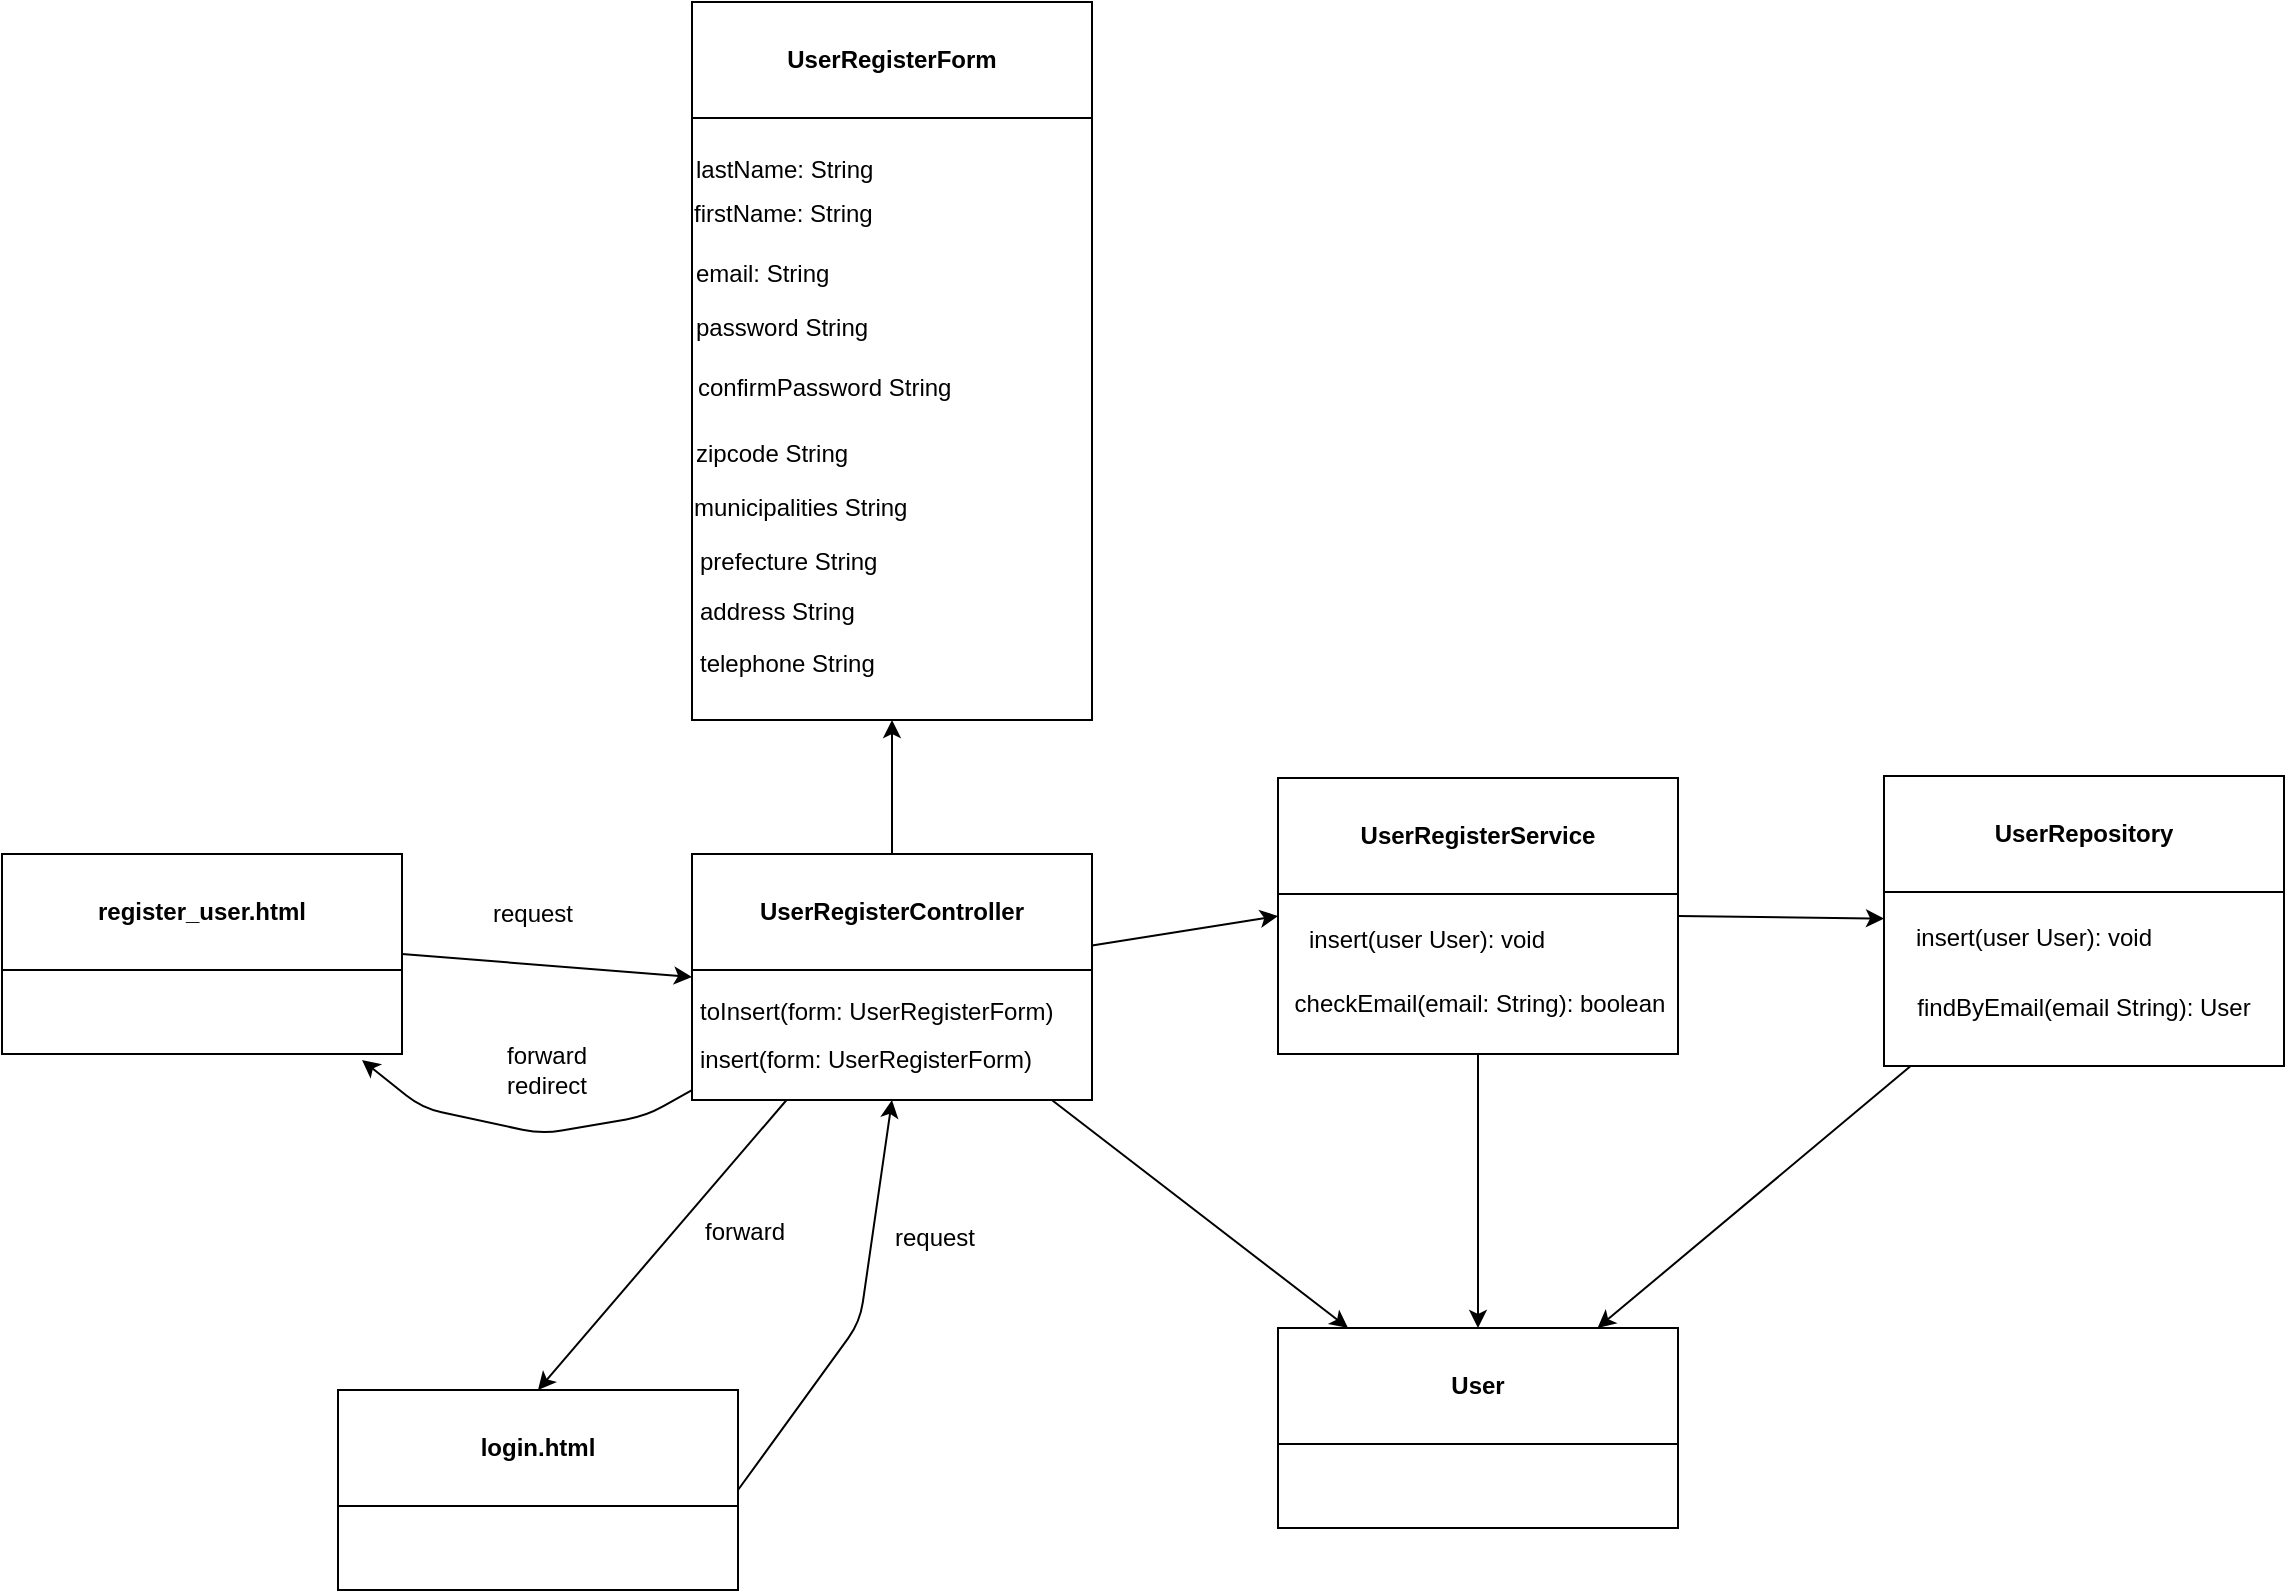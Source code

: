 <mxfile>
    <diagram id="C5RBs43oDa-KdzZeNtuy" name="1-1ユーザ登録">
        <mxGraphModel dx="1813" dy="1706" grid="0" gridSize="10" guides="1" tooltips="1" connect="1" arrows="1" fold="1" page="1" pageScale="1" pageWidth="827" pageHeight="1169" math="0" shadow="0">
            <root>
                <mxCell id="WIyWlLk6GJQsqaUBKTNV-0"/>
                <mxCell id="WIyWlLk6GJQsqaUBKTNV-1" parent="WIyWlLk6GJQsqaUBKTNV-0"/>
                <mxCell id="Ysn_fYueUFjaJA8qD3fm-2" style="edgeStyle=none;html=1;entryX=0;entryY=0.5;entryDx=0;entryDy=0;" parent="WIyWlLk6GJQsqaUBKTNV-1" source="fxRwKkbHuMDtNF4K21Cm-1" target="Ysn_fYueUFjaJA8qD3fm-0" edge="1">
                    <mxGeometry relative="1" as="geometry"/>
                </mxCell>
                <mxCell id="KKop8eCEL47JWWGgOwEo-4" style="edgeStyle=none;html=1;" parent="WIyWlLk6GJQsqaUBKTNV-1" source="fxRwKkbHuMDtNF4K21Cm-1" target="KKop8eCEL47JWWGgOwEo-1" edge="1">
                    <mxGeometry relative="1" as="geometry"/>
                </mxCell>
                <mxCell id="KKop8eCEL47JWWGgOwEo-25" style="edgeStyle=none;html=1;entryX=0.5;entryY=1;entryDx=0;entryDy=0;" parent="WIyWlLk6GJQsqaUBKTNV-1" source="fxRwKkbHuMDtNF4K21Cm-1" target="KKop8eCEL47JWWGgOwEo-6" edge="1">
                    <mxGeometry relative="1" as="geometry"/>
                </mxCell>
                <mxCell id="KKop8eCEL47JWWGgOwEo-32" style="edgeStyle=none;html=1;" parent="WIyWlLk6GJQsqaUBKTNV-1" source="fxRwKkbHuMDtNF4K21Cm-1" edge="1">
                    <mxGeometry relative="1" as="geometry">
                        <mxPoint x="-45.0" y="447.0" as="targetPoint"/>
                        <Array as="points">
                            <mxPoint x="97" y="475"/>
                            <mxPoint x="45" y="484"/>
                            <mxPoint x="-15" y="471"/>
                        </Array>
                    </mxGeometry>
                </mxCell>
                <mxCell id="KKop8eCEL47JWWGgOwEo-35" style="edgeStyle=none;html=1;entryX=0.5;entryY=0;entryDx=0;entryDy=0;" parent="WIyWlLk6GJQsqaUBKTNV-1" source="fxRwKkbHuMDtNF4K21Cm-1" target="KKop8eCEL47JWWGgOwEo-34" edge="1">
                    <mxGeometry relative="1" as="geometry"/>
                </mxCell>
                <mxCell id="fxRwKkbHuMDtNF4K21Cm-1" value="UserRegisterController" style="swimlane;whiteSpace=wrap;html=1;startSize=58;" parent="WIyWlLk6GJQsqaUBKTNV-1" vertex="1">
                    <mxGeometry x="120" y="344" width="200" height="123" as="geometry"/>
                </mxCell>
                <mxCell id="KKop8eCEL47JWWGgOwEo-26" value="toInsert(form: UserRegisterForm)" style="text;html=1;align=left;verticalAlign=middle;resizable=0;points=[];autosize=1;strokeColor=none;fillColor=none;" parent="fxRwKkbHuMDtNF4K21Cm-1" vertex="1">
                    <mxGeometry x="2" y="66" width="195" height="26" as="geometry"/>
                </mxCell>
                <mxCell id="KKop8eCEL47JWWGgOwEo-3" style="edgeStyle=none;html=1;entryX=0.5;entryY=0;entryDx=0;entryDy=0;" parent="WIyWlLk6GJQsqaUBKTNV-1" source="Ysn_fYueUFjaJA8qD3fm-0" target="KKop8eCEL47JWWGgOwEo-1" edge="1">
                    <mxGeometry relative="1" as="geometry"/>
                </mxCell>
                <mxCell id="KKop8eCEL47JWWGgOwEo-5" style="edgeStyle=none;html=1;exitX=1;exitY=0.5;exitDx=0;exitDy=0;" parent="WIyWlLk6GJQsqaUBKTNV-1" source="Ysn_fYueUFjaJA8qD3fm-0" target="Ysn_fYueUFjaJA8qD3fm-3" edge="1">
                    <mxGeometry relative="1" as="geometry"/>
                </mxCell>
                <mxCell id="Ysn_fYueUFjaJA8qD3fm-0" value="UserRegisterService" style="swimlane;whiteSpace=wrap;html=1;startSize=58;" parent="WIyWlLk6GJQsqaUBKTNV-1" vertex="1">
                    <mxGeometry x="413" y="306" width="200" height="138" as="geometry"/>
                </mxCell>
                <mxCell id="KKop8eCEL47JWWGgOwEo-10" value="insert(user User): void" style="text;html=1;strokeColor=none;fillColor=none;align=center;verticalAlign=middle;whiteSpace=wrap;rounded=0;" parent="Ysn_fYueUFjaJA8qD3fm-0" vertex="1">
                    <mxGeometry x="4" y="66" width="141" height="30" as="geometry"/>
                </mxCell>
                <mxCell id="K1Z6L5SYY3hBiR8gxcOm-2" value="checkEmail(email: String): boolean" style="text;html=1;strokeColor=none;fillColor=none;align=center;verticalAlign=middle;whiteSpace=wrap;rounded=0;" parent="Ysn_fYueUFjaJA8qD3fm-0" vertex="1">
                    <mxGeometry x="4" y="98" width="194" height="30" as="geometry"/>
                </mxCell>
                <mxCell id="KKop8eCEL47JWWGgOwEo-2" style="edgeStyle=none;html=1;" parent="WIyWlLk6GJQsqaUBKTNV-1" source="Ysn_fYueUFjaJA8qD3fm-3" target="KKop8eCEL47JWWGgOwEo-1" edge="1">
                    <mxGeometry relative="1" as="geometry"/>
                </mxCell>
                <mxCell id="Ysn_fYueUFjaJA8qD3fm-3" value="UserRepository" style="swimlane;whiteSpace=wrap;html=1;startSize=58;" parent="WIyWlLk6GJQsqaUBKTNV-1" vertex="1">
                    <mxGeometry x="716" y="305" width="200" height="145" as="geometry"/>
                </mxCell>
                <mxCell id="KKop8eCEL47JWWGgOwEo-0" value="insert(user User): void" style="text;html=1;strokeColor=none;fillColor=none;align=center;verticalAlign=middle;whiteSpace=wrap;rounded=0;" parent="Ysn_fYueUFjaJA8qD3fm-3" vertex="1">
                    <mxGeometry x="6" y="66" width="138" height="30" as="geometry"/>
                </mxCell>
                <mxCell id="K1Z6L5SYY3hBiR8gxcOm-3" value="findByEmail(email String): User" style="text;html=1;strokeColor=none;fillColor=none;align=center;verticalAlign=middle;whiteSpace=wrap;rounded=0;" parent="Ysn_fYueUFjaJA8qD3fm-3" vertex="1">
                    <mxGeometry x="6" y="101" width="188" height="30" as="geometry"/>
                </mxCell>
                <mxCell id="KKop8eCEL47JWWGgOwEo-1" value="User" style="swimlane;whiteSpace=wrap;html=1;startSize=58;" parent="WIyWlLk6GJQsqaUBKTNV-1" vertex="1">
                    <mxGeometry x="413" y="581" width="200" height="100" as="geometry"/>
                </mxCell>
                <mxCell id="KKop8eCEL47JWWGgOwEo-6" value="UserRegisterForm" style="swimlane;whiteSpace=wrap;html=1;startSize=58;" parent="WIyWlLk6GJQsqaUBKTNV-1" vertex="1">
                    <mxGeometry x="120" y="-82" width="200" height="359" as="geometry"/>
                </mxCell>
                <mxCell id="KKop8eCEL47JWWGgOwEo-15" value="password String" style="text;html=1;align=left;verticalAlign=middle;resizable=0;points=[];autosize=1;strokeColor=none;fillColor=none;" parent="KKop8eCEL47JWWGgOwEo-6" vertex="1">
                    <mxGeometry y="150" width="104" height="26" as="geometry"/>
                </mxCell>
                <mxCell id="KKop8eCEL47JWWGgOwEo-14" value="email: String" style="text;html=1;align=left;verticalAlign=middle;resizable=0;points=[];autosize=1;strokeColor=none;fillColor=none;" parent="KKop8eCEL47JWWGgOwEo-6" vertex="1">
                    <mxGeometry y="123" width="85" height="26" as="geometry"/>
                </mxCell>
                <mxCell id="KKop8eCEL47JWWGgOwEo-11" value="lastName: String" style="text;html=1;align=left;verticalAlign=middle;resizable=0;points=[];autosize=1;strokeColor=none;fillColor=none;" parent="KKop8eCEL47JWWGgOwEo-6" vertex="1">
                    <mxGeometry y="71" width="107" height="26" as="geometry"/>
                </mxCell>
                <mxCell id="KKop8eCEL47JWWGgOwEo-20" value="zipcode String" style="text;html=1;align=left;verticalAlign=middle;resizable=0;points=[];autosize=1;strokeColor=none;fillColor=none;" parent="KKop8eCEL47JWWGgOwEo-6" vertex="1">
                    <mxGeometry y="213" width="94" height="26" as="geometry"/>
                </mxCell>
                <mxCell id="KKop8eCEL47JWWGgOwEo-22" value="municipalities String" style="text;html=1;align=left;verticalAlign=middle;resizable=0;points=[];autosize=1;strokeColor=none;fillColor=none;" parent="KKop8eCEL47JWWGgOwEo-6" vertex="1">
                    <mxGeometry x="-1.5" y="240" width="125" height="26" as="geometry"/>
                </mxCell>
                <mxCell id="KKop8eCEL47JWWGgOwEo-24" value="telephone String" style="text;html=1;align=left;verticalAlign=middle;resizable=0;points=[];autosize=1;strokeColor=none;fillColor=none;" parent="KKop8eCEL47JWWGgOwEo-6" vertex="1">
                    <mxGeometry x="2" y="318" width="105" height="26" as="geometry"/>
                </mxCell>
                <mxCell id="KKop8eCEL47JWWGgOwEo-21" value="prefecture String" style="text;html=1;align=left;verticalAlign=middle;resizable=0;points=[];autosize=1;strokeColor=none;fillColor=none;" parent="KKop8eCEL47JWWGgOwEo-6" vertex="1">
                    <mxGeometry x="2" y="267" width="107" height="26" as="geometry"/>
                </mxCell>
                <mxCell id="KKop8eCEL47JWWGgOwEo-23" value="address String" style="text;html=1;align=left;verticalAlign=middle;resizable=0;points=[];autosize=1;strokeColor=none;fillColor=none;" parent="KKop8eCEL47JWWGgOwEo-6" vertex="1">
                    <mxGeometry x="1.5" y="292" width="95" height="26" as="geometry"/>
                </mxCell>
                <mxCell id="K1Z6L5SYY3hBiR8gxcOm-1" value="confirmPassword String" style="text;html=1;align=left;verticalAlign=middle;resizable=0;points=[];autosize=1;strokeColor=none;fillColor=none;" parent="KKop8eCEL47JWWGgOwEo-6" vertex="1">
                    <mxGeometry x="0.5" y="180" width="145" height="26" as="geometry"/>
                </mxCell>
                <mxCell id="KKop8eCEL47JWWGgOwEo-29" style="edgeStyle=none;html=1;exitX=1;exitY=0.5;exitDx=0;exitDy=0;entryX=0;entryY=0.5;entryDx=0;entryDy=0;" parent="WIyWlLk6GJQsqaUBKTNV-1" source="KKop8eCEL47JWWGgOwEo-27" target="fxRwKkbHuMDtNF4K21Cm-1" edge="1">
                    <mxGeometry relative="1" as="geometry"/>
                </mxCell>
                <mxCell id="KKop8eCEL47JWWGgOwEo-27" value="register_user.html" style="swimlane;whiteSpace=wrap;html=1;startSize=58;" parent="WIyWlLk6GJQsqaUBKTNV-1" vertex="1">
                    <mxGeometry x="-225" y="344" width="200" height="100" as="geometry"/>
                </mxCell>
                <mxCell id="KKop8eCEL47JWWGgOwEo-30" value="request" style="text;html=1;align=center;verticalAlign=middle;resizable=0;points=[];autosize=1;strokeColor=none;fillColor=none;" parent="WIyWlLk6GJQsqaUBKTNV-1" vertex="1">
                    <mxGeometry x="11" y="361" width="58" height="26" as="geometry"/>
                </mxCell>
                <mxCell id="KKop8eCEL47JWWGgOwEo-33" value="forward&lt;br&gt;redirect" style="text;html=1;align=center;verticalAlign=middle;resizable=0;points=[];autosize=1;strokeColor=none;fillColor=none;" parent="WIyWlLk6GJQsqaUBKTNV-1" vertex="1">
                    <mxGeometry x="18" y="431" width="58" height="41" as="geometry"/>
                </mxCell>
                <mxCell id="KKop8eCEL47JWWGgOwEo-38" style="edgeStyle=none;html=1;exitX=1;exitY=0.5;exitDx=0;exitDy=0;entryX=0.5;entryY=1;entryDx=0;entryDy=0;" parent="WIyWlLk6GJQsqaUBKTNV-1" source="KKop8eCEL47JWWGgOwEo-34" target="fxRwKkbHuMDtNF4K21Cm-1" edge="1">
                    <mxGeometry relative="1" as="geometry">
                        <Array as="points">
                            <mxPoint x="204" y="578"/>
                        </Array>
                    </mxGeometry>
                </mxCell>
                <mxCell id="KKop8eCEL47JWWGgOwEo-34" value="login.html" style="swimlane;whiteSpace=wrap;html=1;startSize=58;" parent="WIyWlLk6GJQsqaUBKTNV-1" vertex="1">
                    <mxGeometry x="-57" y="612" width="200" height="100" as="geometry"/>
                </mxCell>
                <mxCell id="KKop8eCEL47JWWGgOwEo-36" value="forward" style="text;html=1;align=center;verticalAlign=middle;resizable=0;points=[];autosize=1;strokeColor=none;fillColor=none;" parent="WIyWlLk6GJQsqaUBKTNV-1" vertex="1">
                    <mxGeometry x="117" y="520" width="58" height="26" as="geometry"/>
                </mxCell>
                <mxCell id="KKop8eCEL47JWWGgOwEo-37" value="insert(form: UserRegisterForm)" style="text;html=1;align=left;verticalAlign=middle;resizable=0;points=[];autosize=1;strokeColor=none;fillColor=none;" parent="WIyWlLk6GJQsqaUBKTNV-1" vertex="1">
                    <mxGeometry x="122" y="434" width="184" height="26" as="geometry"/>
                </mxCell>
                <mxCell id="KKop8eCEL47JWWGgOwEo-39" value="request" style="text;html=1;align=center;verticalAlign=middle;resizable=0;points=[];autosize=1;strokeColor=none;fillColor=none;" parent="WIyWlLk6GJQsqaUBKTNV-1" vertex="1">
                    <mxGeometry x="212" y="523" width="58" height="26" as="geometry"/>
                </mxCell>
                <mxCell id="K1Z6L5SYY3hBiR8gxcOm-0" value="firstName: String" style="text;html=1;align=left;verticalAlign=middle;resizable=0;points=[];autosize=1;strokeColor=none;fillColor=none;" parent="WIyWlLk6GJQsqaUBKTNV-1" vertex="1">
                    <mxGeometry x="119" y="11" width="107" height="26" as="geometry"/>
                </mxCell>
            </root>
        </mxGraphModel>
    </diagram>
    <diagram id="2OMN_pCtlgwQq61VjltP" name="1-2ログイン/ログアウト">
        <mxGraphModel dx="986" dy="537" grid="1" gridSize="10" guides="1" tooltips="1" connect="1" arrows="1" fold="1" page="1" pageScale="1" pageWidth="827" pageHeight="1169" math="0" shadow="0">
            <root>
                <mxCell id="0"/>
                <mxCell id="1" parent="0"/>
                <mxCell id="9R4VHJNBQ8q8rERMfp5s-1" value="LoginForm" style="swimlane;startSize=40;" parent="1" vertex="1">
                    <mxGeometry x="280" y="120" width="200" height="160" as="geometry">
                        <mxRectangle x="260" y="170" width="100" height="40" as="alternateBounds"/>
                    </mxGeometry>
                </mxCell>
                <mxCell id="9R4VHJNBQ8q8rERMfp5s-13" value="&lt;font style=&quot;font-size: 14px;&quot;&gt;email : String&lt;br&gt;password : String&lt;br&gt;-----------------------------------------&lt;br&gt;Getter/Setter&lt;br&gt;toString()&lt;br&gt;&lt;/font&gt;" style="text;html=1;strokeColor=none;fillColor=none;align=left;verticalAlign=top;whiteSpace=wrap;rounded=0;" parent="9R4VHJNBQ8q8rERMfp5s-1" vertex="1">
                    <mxGeometry y="40" width="200" height="110" as="geometry"/>
                </mxCell>
                <mxCell id="q5KxOoT1VR1R5z1FJ6g6-6" style="edgeStyle=none;html=1;exitX=0.5;exitY=0;exitDx=0;exitDy=0;entryX=0.5;entryY=1;entryDx=0;entryDy=0;fontFamily=Helvetica;" parent="1" source="9R4VHJNBQ8q8rERMfp5s-20" target="9R4VHJNBQ8q8rERMfp5s-1" edge="1">
                    <mxGeometry relative="1" as="geometry"/>
                </mxCell>
                <mxCell id="9R4VHJNBQ8q8rERMfp5s-20" value="LoginLogoutController" style="swimlane;startSize=40;" parent="1" vertex="1">
                    <mxGeometry x="280" y="360" width="200" height="160" as="geometry">
                        <mxRectangle x="260" y="170" width="100" height="40" as="alternateBounds"/>
                    </mxGeometry>
                </mxCell>
                <mxCell id="9R4VHJNBQ8q8rERMfp5s-21" value="&lt;font style=&quot;font-size: 14px;&quot;&gt;toLogin(LoginForm form):String&lt;br&gt;&lt;br&gt;login(LoginForm form):String&lt;br&gt;&lt;br&gt;logout():String&lt;br&gt;&lt;/font&gt;" style="text;html=1;strokeColor=none;fillColor=none;align=left;verticalAlign=top;whiteSpace=wrap;rounded=0;" parent="9R4VHJNBQ8q8rERMfp5s-20" vertex="1">
                    <mxGeometry y="40" width="200" height="120" as="geometry"/>
                </mxCell>
                <mxCell id="OuW4H_R_hTUdj9uoVyof-1" style="edgeStyle=none;html=1;exitX=0.5;exitY=0;exitDx=0;exitDy=0;entryX=0.5;entryY=1;entryDx=0;entryDy=0;fontFamily=Helvetica;" parent="1" source="Kv2s_iUI0MM-Mi1fy_hT-1" target="GEg14cSJfnCCsvcRNE9G-2" edge="1">
                    <mxGeometry relative="1" as="geometry"/>
                </mxCell>
                <mxCell id="BBCyD3tEiFFk3RQeWLNs-7" style="edgeStyle=none;html=1;exitX=0.5;exitY=1;exitDx=0;exitDy=0;entryX=0.5;entryY=0;entryDx=0;entryDy=0;fontFamily=Helvetica;" parent="1" source="Kv2s_iUI0MM-Mi1fy_hT-1" target="q5KxOoT1VR1R5z1FJ6g6-1" edge="1">
                    <mxGeometry relative="1" as="geometry"/>
                </mxCell>
                <mxCell id="Kv2s_iUI0MM-Mi1fy_hT-1" value="LoginLogoutService" style="swimlane;startSize=40;" parent="1" vertex="1">
                    <mxGeometry x="600" y="360" width="200" height="110" as="geometry">
                        <mxRectangle x="260" y="170" width="100" height="40" as="alternateBounds"/>
                    </mxGeometry>
                </mxCell>
                <mxCell id="Kv2s_iUI0MM-Mi1fy_hT-2" value="&lt;font style=&quot;&quot;&gt;&lt;span style=&quot;font-size: 14px;&quot;&gt;login(String mailAddress, String passward):User&lt;/span&gt;&lt;br&gt;&lt;/font&gt;" style="text;html=1;strokeColor=none;fillColor=none;align=left;verticalAlign=top;whiteSpace=wrap;rounded=0;" parent="Kv2s_iUI0MM-Mi1fy_hT-1" vertex="1">
                    <mxGeometry y="40" width="200" height="40" as="geometry"/>
                </mxCell>
                <mxCell id="q5KxOoT1VR1R5z1FJ6g6-1" value="User" style="swimlane;startSize=40;" parent="1" vertex="1">
                    <mxGeometry x="600" y="520" width="200" height="80" as="geometry">
                        <mxRectangle x="260" y="170" width="100" height="40" as="alternateBounds"/>
                    </mxGeometry>
                </mxCell>
                <mxCell id="q5KxOoT1VR1R5z1FJ6g6-2" value="&lt;font style=&quot;&quot;&gt;&lt;br&gt;&lt;/font&gt;" style="text;html=1;strokeColor=none;fillColor=none;align=left;verticalAlign=top;whiteSpace=wrap;rounded=0;" parent="q5KxOoT1VR1R5z1FJ6g6-1" vertex="1">
                    <mxGeometry y="40" width="200" height="40" as="geometry"/>
                </mxCell>
                <mxCell id="q5KxOoT1VR1R5z1FJ6g6-3" value="login.html" style="swimlane;startSize=40;" parent="1" vertex="1">
                    <mxGeometry y="360" width="200" height="80" as="geometry">
                        <mxRectangle x="260" y="170" width="100" height="40" as="alternateBounds"/>
                    </mxGeometry>
                </mxCell>
                <mxCell id="q5KxOoT1VR1R5z1FJ6g6-4" value="&lt;font style=&quot;&quot;&gt;&lt;br&gt;&lt;/font&gt;" style="text;html=1;strokeColor=none;fillColor=none;align=left;verticalAlign=top;whiteSpace=wrap;rounded=0;" parent="q5KxOoT1VR1R5z1FJ6g6-3" vertex="1">
                    <mxGeometry y="40" width="200" height="40" as="geometry"/>
                </mxCell>
                <mxCell id="q5KxOoT1VR1R5z1FJ6g6-5" style="edgeStyle=none;html=1;exitX=1;exitY=0;exitDx=0;exitDy=0;entryX=0;entryY=0.25;entryDx=0;entryDy=0;fontFamily=Helvetica;" parent="1" source="q5KxOoT1VR1R5z1FJ6g6-4" target="9R4VHJNBQ8q8rERMfp5s-20" edge="1">
                    <mxGeometry relative="1" as="geometry"/>
                </mxCell>
                <mxCell id="q5KxOoT1VR1R5z1FJ6g6-10" style="edgeStyle=none;html=1;exitX=1;exitY=0;exitDx=0;exitDy=0;entryX=0;entryY=0;entryDx=0;entryDy=0;fontFamily=Helvetica;" parent="1" source="9R4VHJNBQ8q8rERMfp5s-21" target="Kv2s_iUI0MM-Mi1fy_hT-2" edge="1">
                    <mxGeometry relative="1" as="geometry"/>
                </mxCell>
                <mxCell id="GEg14cSJfnCCsvcRNE9G-1" style="edgeStyle=none;html=1;exitX=1;exitY=0.5;exitDx=0;exitDy=0;entryX=0;entryY=0;entryDx=0;entryDy=0;fontFamily=Helvetica;" parent="1" source="9R4VHJNBQ8q8rERMfp5s-21" target="q5KxOoT1VR1R5z1FJ6g6-2" edge="1">
                    <mxGeometry relative="1" as="geometry"/>
                </mxCell>
                <mxCell id="GEg14cSJfnCCsvcRNE9G-2" value="UserRepository" style="swimlane;startSize=40;" parent="1" vertex="1">
                    <mxGeometry x="600" y="120" width="200" height="160" as="geometry">
                        <mxRectangle x="260" y="170" width="100" height="40" as="alternateBounds"/>
                    </mxGeometry>
                </mxCell>
                <mxCell id="GEg14cSJfnCCsvcRNE9G-3" value="&lt;font style=&quot;font-size: 14px;&quot;&gt;findByEnail(String email):User&lt;br&gt;&lt;/font&gt;" style="text;html=1;strokeColor=none;fillColor=none;align=left;verticalAlign=top;whiteSpace=wrap;rounded=0;" parent="GEg14cSJfnCCsvcRNE9G-2" vertex="1">
                    <mxGeometry y="40" width="200" height="110" as="geometry"/>
                </mxCell>
                <mxCell id="FOt1ARXQcaf5DIA-SUe--1" value="showListController" style="swimlane;startSize=40;" parent="1" vertex="1">
                    <mxGeometry y="480" width="200" height="80" as="geometry">
                        <mxRectangle x="260" y="170" width="100" height="40" as="alternateBounds"/>
                    </mxGeometry>
                </mxCell>
                <mxCell id="FOt1ARXQcaf5DIA-SUe--2" value="&lt;font style=&quot;&quot;&gt;showList()&lt;br&gt;&lt;/font&gt;" style="text;html=1;strokeColor=none;fillColor=none;align=left;verticalAlign=top;whiteSpace=wrap;rounded=0;" parent="FOt1ARXQcaf5DIA-SUe--1" vertex="1">
                    <mxGeometry y="40" width="200" height="40" as="geometry"/>
                </mxCell>
                <mxCell id="DLZAnzggARrtqYyU8Cf5-1" style="edgeStyle=none;html=1;exitX=0;exitY=0.75;exitDx=0;exitDy=0;entryX=1;entryY=0;entryDx=0;entryDy=0;fontFamily=Helvetica;" parent="1" source="9R4VHJNBQ8q8rERMfp5s-21" target="FOt1ARXQcaf5DIA-SUe--2" edge="1">
                    <mxGeometry relative="1" as="geometry"/>
                </mxCell>
                <mxCell id="BBCyD3tEiFFk3RQeWLNs-3" style="edgeStyle=none;html=1;exitX=1;exitY=0.5;exitDx=0;exitDy=0;entryX=1;entryY=0;entryDx=0;entryDy=0;fontFamily=Helvetica;" parent="1" source="GEg14cSJfnCCsvcRNE9G-3" target="q5KxOoT1VR1R5z1FJ6g6-2" edge="1">
                    <mxGeometry relative="1" as="geometry">
                        <Array as="points">
                            <mxPoint x="820" y="215"/>
                            <mxPoint x="820" y="550"/>
                        </Array>
                    </mxGeometry>
                </mxCell>
            </root>
        </mxGraphModel>
    </diagram>
    <diagram id="YVaQOg9upIBC-c1kROzh" name="1-3.商品一覧を表示(検索)する">
        <mxGraphModel grid="1" page="1" gridSize="10" guides="1" tooltips="1" connect="1" arrows="1" fold="1" pageScale="1" pageWidth="827" pageHeight="1169" math="0" shadow="0">
            <root>
                <mxCell id="0"/>
                <mxCell id="1" parent="0"/>
                <mxCell id="z08IPFVMHpxO-CvLe4AB-4" style="edgeStyle=none;html=1;exitX=0.5;exitY=0;exitDx=0;exitDy=0;entryX=0.5;entryY=1;entryDx=0;entryDy=0;dashed=1;strokeColor=default;startArrow=classic;startFill=1;endArrow=none;endFill=0;" parent="1" source="z08IPFVMHpxO-CvLe4AB-1" target="Rqj4whR5VtbswsvFQFc8-2" edge="1">
                    <mxGeometry relative="1" as="geometry"/>
                </mxCell>
                <mxCell id="Rqj4whR5VtbswsvFQFc8-2" value="ShowItemListService" style="swimlane;whiteSpace=wrap;html=1;startSize=40;" parent="1" vertex="1">
                    <mxGeometry x="295" y="280" width="285" height="110" as="geometry"/>
                </mxCell>
                <mxCell id="8NG05l4nCbTxqk8kX_qs-1" value="showItemList(name : String): List&amp;lt;Item&amp;gt;" style="text;html=1;strokeColor=none;fillColor=none;align=left;verticalAlign=middle;whiteSpace=wrap;rounded=0;" parent="Rqj4whR5VtbswsvFQFc8-2" vertex="1">
                    <mxGeometry x="11" y="35" width="215" height="40" as="geometry"/>
                </mxCell>
                <mxCell id="Sg5uprEXB33EmuuWmgJI-13" style="edgeStyle=none;html=1;exitX=1;exitY=0.5;exitDx=0;exitDy=0;entryX=0;entryY=0.5;entryDx=0;entryDy=0;dashed=1;" parent="1" source="Sg5uprEXB33EmuuWmgJI-10" target="Rqj4whR5VtbswsvFQFc8-2" edge="1">
                    <mxGeometry relative="1" as="geometry"/>
                </mxCell>
                <mxCell id="jDNT5JvgWWGvnArWMw3B-4" style="edgeStyle=none;html=1;exitX=0;exitY=0.75;exitDx=0;exitDy=0;entryX=1;entryY=0.75;entryDx=0;entryDy=0;strokeColor=default;startArrow=classic;startFill=1;endArrow=none;endFill=0;" parent="1" source="Sg5uprEXB33EmuuWmgJI-10" target="OhocuoHRQRPUfhBjlG0--6" edge="1">
                    <mxGeometry relative="1" as="geometry"/>
                </mxCell>
                <mxCell id="jDNT5JvgWWGvnArWMw3B-7" style="edgeStyle=none;html=1;exitX=0.5;exitY=0;exitDx=0;exitDy=0;entryX=1;entryY=0.5;entryDx=0;entryDy=0;strokeColor=default;startArrow=classic;startFill=1;endArrow=none;endFill=0;" parent="1" source="Sg5uprEXB33EmuuWmgJI-10" target="jDNT5JvgWWGvnArWMw3B-5" edge="1">
                    <mxGeometry relative="1" as="geometry"/>
                </mxCell>
                <mxCell id="Sg5uprEXB33EmuuWmgJI-10" value="ShowItemListController" style="swimlane;whiteSpace=wrap;html=1;startSize=40;" parent="1" vertex="1">
                    <mxGeometry x="20" y="280" width="250" height="110" as="geometry"/>
                </mxCell>
                <mxCell id="XtR0Kt11szkaAkh0nAl6-2" value="showItemList(name: String) : String" style="text;html=1;strokeColor=none;fillColor=none;align=center;verticalAlign=middle;whiteSpace=wrap;rounded=0;" parent="Sg5uprEXB33EmuuWmgJI-10" vertex="1">
                    <mxGeometry y="35" width="210" height="40" as="geometry"/>
                </mxCell>
                <mxCell id="z08IPFVMHpxO-CvLe4AB-8" style="edgeStyle=none;html=1;exitX=0;exitY=0.5;exitDx=0;exitDy=0;entryX=0.5;entryY=1;entryDx=0;entryDy=0;dashed=1;strokeColor=default;startArrow=classic;startFill=1;endArrow=none;endFill=0;" parent="1" source="z08IPFVMHpxO-CvLe4AB-1" target="Sg5uprEXB33EmuuWmgJI-10" edge="1">
                    <mxGeometry relative="1" as="geometry"/>
                </mxCell>
                <mxCell id="z08IPFVMHpxO-CvLe4AB-1" value="Item" style="swimlane;whiteSpace=wrap;html=1;startSize=30;" parent="1" vertex="1">
                    <mxGeometry x="337.5" y="440" width="200" height="40" as="geometry"/>
                </mxCell>
                <mxCell id="XtR0Kt11szkaAkh0nAl6-3" style="edgeStyle=none;html=1;exitX=0;exitY=0.5;exitDx=0;exitDy=0;entryX=1;entryY=0.5;entryDx=0;entryDy=0;dashed=1;strokeColor=default;startArrow=classic;startFill=1;endArrow=none;endFill=0;" parent="1" source="XtR0Kt11szkaAkh0nAl6-1" target="Rqj4whR5VtbswsvFQFc8-2" edge="1">
                    <mxGeometry relative="1" as="geometry"/>
                </mxCell>
                <mxCell id="XtR0Kt11szkaAkh0nAl6-1" value="ItemRepository" style="swimlane;whiteSpace=wrap;html=1;startSize=40;" parent="1" vertex="1">
                    <mxGeometry x="660" y="280" width="250" height="110" as="geometry"/>
                </mxCell>
                <mxCell id="jDNT5JvgWWGvnArWMw3B-2" value="&lt;span style=&quot;&quot;&gt;findAll() : List&amp;lt;Item&amp;gt;&lt;/span&gt;&lt;br style=&quot;&quot;&gt;&lt;span style=&quot;&quot;&gt;findByItemName(name: String) :&lt;/span&gt;&amp;nbsp;List&amp;lt;Item&amp;gt;" style="text;html=1;strokeColor=none;fillColor=none;align=left;verticalAlign=middle;whiteSpace=wrap;rounded=0;" parent="XtR0Kt11szkaAkh0nAl6-1" vertex="1">
                    <mxGeometry x="10" y="35" width="280" height="40" as="geometry"/>
                </mxCell>
                <mxCell id="OhocuoHRQRPUfhBjlG0--8" style="edgeStyle=none;html=1;exitX=1;exitY=0.5;exitDx=0;exitDy=0;dashed=1;strokeColor=default;startArrow=classic;startFill=1;endArrow=none;endFill=0;" parent="1" source="OhocuoHRQRPUfhBjlG0--6" edge="1">
                    <mxGeometry relative="1" as="geometry"/>
                </mxCell>
                <mxCell id="OhocuoHRQRPUfhBjlG0--9" style="edgeStyle=none;html=1;exitX=1;exitY=0.5;exitDx=0;exitDy=0;entryX=0;entryY=0.5;entryDx=0;entryDy=0;strokeColor=default;startArrow=classic;startFill=1;endArrow=none;endFill=0;" parent="1" source="OhocuoHRQRPUfhBjlG0--6" target="Sg5uprEXB33EmuuWmgJI-10" edge="1">
                    <mxGeometry relative="1" as="geometry"/>
                </mxCell>
                <mxCell id="OhocuoHRQRPUfhBjlG0--6" value="item_list.html" style="swimlane;whiteSpace=wrap;html=1;startSize=40;" parent="1" vertex="1">
                    <mxGeometry x="-230" y="280" width="200" height="110" as="geometry"/>
                </mxCell>
                <mxCell id="jDNT5JvgWWGvnArWMw3B-5" value="xxx.html" style="swimlane;whiteSpace=wrap;html=1;startSize=40;" parent="1" vertex="1">
                    <mxGeometry x="-230" y="140" width="200" height="110" as="geometry"/>
                </mxCell>
            </root>
        </mxGraphModel>
    </diagram>
    <diagram id="LJhf5Qq5TsddvTkxL_2Y" name="1-4 商品詳細の表示">
        <mxGraphModel dx="1573" dy="1706" grid="1" gridSize="10" guides="1" tooltips="1" connect="1" arrows="1" fold="1" page="1" pageScale="1" pageWidth="827" pageHeight="1169" math="0" shadow="0">
            <root>
                <mxCell id="0"/>
                <mxCell id="1" parent="0"/>
                <mxCell id="-dJ28CHGMq0en_CoWrHb-5" style="edgeStyle=none;html=1;entryX=0.5;entryY=0;entryDx=0;entryDy=0;" parent="1" source="RsUHcPJ8KPYuzNizeXh0-1" target="-dJ28CHGMq0en_CoWrHb-4" edge="1">
                    <mxGeometry relative="1" as="geometry"/>
                </mxCell>
                <mxCell id="-dJ28CHGMq0en_CoWrHb-9" style="edgeStyle=none;html=1;exitX=1;exitY=0.5;exitDx=0;exitDy=0;entryX=-0.002;entryY=-0.138;entryDx=0;entryDy=0;entryPerimeter=0;" parent="1" source="RsUHcPJ8KPYuzNizeXh0-1" target="-dJ28CHGMq0en_CoWrHb-8" edge="1">
                    <mxGeometry relative="1" as="geometry"/>
                </mxCell>
                <mxCell id="-dJ28CHGMq0en_CoWrHb-14" style="edgeStyle=none;html=1;" parent="1" source="RsUHcPJ8KPYuzNizeXh0-1" target="-dJ28CHGMq0en_CoWrHb-13" edge="1">
                    <mxGeometry relative="1" as="geometry"/>
                </mxCell>
                <mxCell id="RsUHcPJ8KPYuzNizeXh0-1" value="ShowItemDetailController" style="swimlane;whiteSpace=wrap;html=1;startSize=58;" parent="1" vertex="1">
                    <mxGeometry x="120" y="344" width="200" height="123" as="geometry"/>
                </mxCell>
                <mxCell id="-dJ28CHGMq0en_CoWrHb-3" value="detail(id: Integer)" style="text;html=1;align=left;verticalAlign=middle;resizable=0;points=[];autosize=1;strokeColor=none;fillColor=none;" parent="RsUHcPJ8KPYuzNizeXh0-1" vertex="1">
                    <mxGeometry y="66" width="108" height="26" as="geometry"/>
                </mxCell>
                <mxCell id="-dJ28CHGMq0en_CoWrHb-1" style="edgeStyle=none;html=1;exitX=1;exitY=0.5;exitDx=0;exitDy=0;entryX=0;entryY=0.5;entryDx=0;entryDy=0;" parent="1" source="A9kvsKe0WGQMceihvHD2-1" target="RsUHcPJ8KPYuzNizeXh0-1" edge="1">
                    <mxGeometry relative="1" as="geometry"/>
                </mxCell>
                <mxCell id="A9kvsKe0WGQMceihvHD2-1" value="item_list.html" style="swimlane;whiteSpace=wrap;html=1;startSize=58;" parent="1" vertex="1">
                    <mxGeometry x="-234" y="344" width="200" height="123" as="geometry"/>
                </mxCell>
                <mxCell id="-dJ28CHGMq0en_CoWrHb-2" value="request" style="text;html=1;align=center;verticalAlign=middle;resizable=0;points=[];autosize=1;strokeColor=none;fillColor=none;" parent="1" vertex="1">
                    <mxGeometry x="5" y="371" width="58" height="26" as="geometry"/>
                </mxCell>
                <mxCell id="-dJ28CHGMq0en_CoWrHb-4" value="item_detail.html" style="swimlane;whiteSpace=wrap;html=1;startSize=58;" parent="1" vertex="1">
                    <mxGeometry x="-58" y="628" width="200" height="123" as="geometry"/>
                </mxCell>
                <mxCell id="-dJ28CHGMq0en_CoWrHb-6" value="forward" style="text;html=1;align=center;verticalAlign=middle;resizable=0;points=[];autosize=1;strokeColor=none;fillColor=none;" parent="1" vertex="1">
                    <mxGeometry x="102" y="539" width="58" height="26" as="geometry"/>
                </mxCell>
                <mxCell id="-dJ28CHGMq0en_CoWrHb-12" style="edgeStyle=none;html=1;entryX=0;entryY=0.5;entryDx=0;entryDy=0;" parent="1" source="-dJ28CHGMq0en_CoWrHb-7" target="-dJ28CHGMq0en_CoWrHb-10" edge="1">
                    <mxGeometry relative="1" as="geometry"/>
                </mxCell>
                <mxCell id="-dJ28CHGMq0en_CoWrHb-15" style="edgeStyle=none;html=1;entryX=0.5;entryY=0;entryDx=0;entryDy=0;" parent="1" source="-dJ28CHGMq0en_CoWrHb-7" target="-dJ28CHGMq0en_CoWrHb-13" edge="1">
                    <mxGeometry relative="1" as="geometry"/>
                </mxCell>
                <mxCell id="LMN3x3vMiP7TJiPrCmoe-3" style="edgeStyle=none;html=1;entryX=0;entryY=0.5;entryDx=0;entryDy=0;" parent="1" source="-dJ28CHGMq0en_CoWrHb-7" target="LMN3x3vMiP7TJiPrCmoe-1" edge="1">
                    <mxGeometry relative="1" as="geometry"/>
                </mxCell>
                <mxCell id="LMN3x3vMiP7TJiPrCmoe-6" style="edgeStyle=none;html=1;entryX=0.5;entryY=1;entryDx=0;entryDy=0;" parent="1" source="-dJ28CHGMq0en_CoWrHb-7" target="LMN3x3vMiP7TJiPrCmoe-4" edge="1">
                    <mxGeometry relative="1" as="geometry"/>
                </mxCell>
                <mxCell id="-dJ28CHGMq0en_CoWrHb-7" value="ShowItemDetailService" style="swimlane;whiteSpace=wrap;html=1;startSize=58;" parent="1" vertex="1">
                    <mxGeometry x="408" y="344" width="200" height="123" as="geometry"/>
                </mxCell>
                <mxCell id="-dJ28CHGMq0en_CoWrHb-8" value="showItem(id: Integer): Item" style="text;html=1;align=left;verticalAlign=middle;resizable=0;points=[];autosize=1;strokeColor=none;fillColor=none;" parent="-dJ28CHGMq0en_CoWrHb-7" vertex="1">
                    <mxGeometry y="66" width="161" height="26" as="geometry"/>
                </mxCell>
                <mxCell id="-dJ28CHGMq0en_CoWrHb-16" style="edgeStyle=none;html=1;entryX=0.799;entryY=0.008;entryDx=0;entryDy=0;entryPerimeter=0;" parent="1" source="-dJ28CHGMq0en_CoWrHb-10" target="-dJ28CHGMq0en_CoWrHb-13" edge="1">
                    <mxGeometry relative="1" as="geometry"/>
                </mxCell>
                <mxCell id="-dJ28CHGMq0en_CoWrHb-10" value="ItemRepository" style="swimlane;whiteSpace=wrap;html=1;startSize=58;" parent="1" vertex="1">
                    <mxGeometry x="680" y="344" width="200" height="123" as="geometry"/>
                </mxCell>
                <mxCell id="-dJ28CHGMq0en_CoWrHb-11" value="findById(id: Integer): Item" style="text;html=1;align=left;verticalAlign=middle;resizable=0;points=[];autosize=1;strokeColor=none;fillColor=none;" parent="-dJ28CHGMq0en_CoWrHb-10" vertex="1">
                    <mxGeometry y="66" width="153" height="26" as="geometry"/>
                </mxCell>
                <mxCell id="-dJ28CHGMq0en_CoWrHb-13" value="Item" style="swimlane;whiteSpace=wrap;html=1;startSize=58;" parent="1" vertex="1">
                    <mxGeometry x="408" y="591" width="200" height="123" as="geometry"/>
                </mxCell>
                <mxCell id="LMN3x3vMiP7TJiPrCmoe-5" style="edgeStyle=none;html=1;entryX=1;entryY=0.5;entryDx=0;entryDy=0;" parent="1" source="LMN3x3vMiP7TJiPrCmoe-1" target="LMN3x3vMiP7TJiPrCmoe-4" edge="1">
                    <mxGeometry relative="1" as="geometry"/>
                </mxCell>
                <mxCell id="LMN3x3vMiP7TJiPrCmoe-1" value="ToppingRepository" style="swimlane;whiteSpace=wrap;html=1;startSize=58;" parent="1" vertex="1">
                    <mxGeometry x="680" y="133" width="200" height="123" as="geometry"/>
                </mxCell>
                <mxCell id="LMN3x3vMiP7TJiPrCmoe-2" value="findAll(): List&amp;lt;Topping&amp;gt;" style="text;html=1;align=left;verticalAlign=middle;resizable=0;points=[];autosize=1;strokeColor=none;fillColor=none;" parent="LMN3x3vMiP7TJiPrCmoe-1" vertex="1">
                    <mxGeometry y="66" width="140" height="26" as="geometry"/>
                </mxCell>
                <mxCell id="LMN3x3vMiP7TJiPrCmoe-4" value="Topping" style="swimlane;whiteSpace=wrap;html=1;startSize=58;" parent="1" vertex="1">
                    <mxGeometry x="408" y="-15" width="200" height="123" as="geometry"/>
                </mxCell>
            </root>
        </mxGraphModel>
    </diagram>
    <diagram name="1-5ショッピングカートに商品を追加/表示/削除" id="smt3DUMcQZzrTRkdEXcj">
        <mxGraphModel grid="1" page="1" gridSize="10" guides="1" tooltips="1" connect="1" arrows="1" fold="1" pageScale="1" pageWidth="827" pageHeight="1169" math="0" shadow="0">
            <root>
                <mxCell id="MR9keoifxmBtTFw6Dt4k-0"/>
                <mxCell id="MR9keoifxmBtTFw6Dt4k-1" parent="MR9keoifxmBtTFw6Dt4k-0"/>
                <mxCell id="1Enw9smXNzyiqNJoqn11-2" style="edgeStyle=none;html=1;exitX=1;exitY=0.5;exitDx=0;exitDy=0;" parent="MR9keoifxmBtTFw6Dt4k-1" source="1Enw9smXNzyiqNJoqn11-0" edge="1">
                    <mxGeometry relative="1" as="geometry">
                        <mxPoint x="280" y="410" as="targetPoint"/>
                    </mxGeometry>
                </mxCell>
                <mxCell id="1Enw9smXNzyiqNJoqn11-0" value="item_detail.html" style="swimlane;whiteSpace=wrap;html=1;startSize=58;" parent="MR9keoifxmBtTFw6Dt4k-1" vertex="1">
                    <mxGeometry x="-80" y="350" width="200" height="100" as="geometry"/>
                </mxCell>
                <mxCell id="b1q-po-cuqmQw8TbdbqU-4" style="edgeStyle=none;html=1;exitX=0.5;exitY=0;exitDx=0;exitDy=0;entryX=0.5;entryY=1;entryDx=0;entryDy=0;" parent="MR9keoifxmBtTFw6Dt4k-1" source="1Enw9smXNzyiqNJoqn11-1" target="1Enw9smXNzyiqNJoqn11-4" edge="1">
                    <mxGeometry relative="1" as="geometry"/>
                </mxCell>
                <mxCell id="b1q-po-cuqmQw8TbdbqU-6" style="edgeStyle=none;html=1;exitX=0.25;exitY=1;exitDx=0;exitDy=0;" parent="MR9keoifxmBtTFw6Dt4k-1" source="1Enw9smXNzyiqNJoqn11-1" target="b1q-po-cuqmQw8TbdbqU-5" edge="1">
                    <mxGeometry relative="1" as="geometry"/>
                </mxCell>
                <mxCell id="b1q-po-cuqmQw8TbdbqU-13" style="edgeStyle=none;html=1;exitX=1;exitY=0.5;exitDx=0;exitDy=0;entryX=0;entryY=0.5;entryDx=0;entryDy=0;" parent="MR9keoifxmBtTFw6Dt4k-1" source="1Enw9smXNzyiqNJoqn11-1" target="b1q-po-cuqmQw8TbdbqU-9" edge="1">
                    <mxGeometry relative="1" as="geometry"/>
                </mxCell>
                <mxCell id="1Enw9smXNzyiqNJoqn11-1" value="ShoppingCartController" style="swimlane;whiteSpace=wrap;html=1;startSize=58;" parent="MR9keoifxmBtTFw6Dt4k-1" vertex="1">
                    <mxGeometry x="275" y="350" width="280" height="170" as="geometry"/>
                </mxCell>
                <mxCell id="b1q-po-cuqmQw8TbdbqU-8" value="addItem(form: AddItemForm, userId: Integer)" style="text;html=1;align=left;verticalAlign=middle;resizable=0;points=[];autosize=1;strokeColor=none;fillColor=none;" parent="1Enw9smXNzyiqNJoqn11-1" vertex="1">
                    <mxGeometry y="65" width="260" height="30" as="geometry"/>
                </mxCell>
                <mxCell id="IoxL28Sw9263FZNXiikK-0" value="showItem(userId: Integer)" style="text;html=1;align=left;verticalAlign=middle;resizable=0;points=[];autosize=1;strokeColor=none;fillColor=none;" vertex="1" parent="1Enw9smXNzyiqNJoqn11-1">
                    <mxGeometry y="91" width="160" height="30" as="geometry"/>
                </mxCell>
                <mxCell id="6FoKwToGqFZnZaiE4sUl-0" value="deleteItem(orderItemId: Integer)" style="text;html=1;align=left;verticalAlign=middle;resizable=0;points=[];autosize=1;strokeColor=none;fillColor=none;" vertex="1" parent="1Enw9smXNzyiqNJoqn11-1">
                    <mxGeometry y="121" width="190" height="30" as="geometry"/>
                </mxCell>
                <mxCell id="1Enw9smXNzyiqNJoqn11-3" value="require" style="text;html=1;align=center;verticalAlign=middle;resizable=0;points=[];autosize=1;strokeColor=none;fillColor=none;" parent="MR9keoifxmBtTFw6Dt4k-1" vertex="1">
                    <mxGeometry x="143" y="379" width="55" height="26" as="geometry"/>
                </mxCell>
                <mxCell id="1Enw9smXNzyiqNJoqn11-4" value="AddItemForm" style="swimlane;whiteSpace=wrap;html=1;startSize=58;" parent="MR9keoifxmBtTFw6Dt4k-1" vertex="1">
                    <mxGeometry x="314" y="87" width="200" height="188" as="geometry"/>
                </mxCell>
                <mxCell id="1Enw9smXNzyiqNJoqn11-5" value="size: String" style="text;html=1;align=left;verticalAlign=middle;resizable=0;points=[];autosize=1;strokeColor=none;fillColor=none;" parent="1Enw9smXNzyiqNJoqn11-4" vertex="1">
                    <mxGeometry y="62" width="77" height="26" as="geometry"/>
                </mxCell>
                <mxCell id="b1q-po-cuqmQw8TbdbqU-1" value="toppingIdList: List&amp;lt;Integer&amp;gt;" style="text;html=1;align=left;verticalAlign=middle;resizable=0;points=[];autosize=1;strokeColor=none;fillColor=none;" parent="1Enw9smXNzyiqNJoqn11-4" vertex="1">
                    <mxGeometry y="88" width="163" height="26" as="geometry"/>
                </mxCell>
                <mxCell id="b1q-po-cuqmQw8TbdbqU-2" value="quantity: Integer" style="text;html=1;align=left;verticalAlign=middle;resizable=0;points=[];autosize=1;strokeColor=none;fillColor=none;" parent="1Enw9smXNzyiqNJoqn11-4" vertex="1">
                    <mxGeometry y="114" width="104" height="26" as="geometry"/>
                </mxCell>
                <mxCell id="b1q-po-cuqmQw8TbdbqU-3" value="ItemId: Integer" style="text;html=1;align=left;verticalAlign=middle;resizable=0;points=[];autosize=1;strokeColor=none;fillColor=none;" parent="1Enw9smXNzyiqNJoqn11-4" vertex="1">
                    <mxGeometry y="142" width="95" height="26" as="geometry"/>
                </mxCell>
                <mxCell id="b1q-po-cuqmQw8TbdbqU-5" value="cart_list.html" style="swimlane;whiteSpace=wrap;html=1;startSize=58;" parent="MR9keoifxmBtTFw6Dt4k-1" vertex="1">
                    <mxGeometry x="-55" y="541" width="200" height="100" as="geometry"/>
                </mxCell>
                <mxCell id="b1q-po-cuqmQw8TbdbqU-7" value="forward" style="text;html=1;align=center;verticalAlign=middle;resizable=0;points=[];autosize=1;strokeColor=none;fillColor=none;" parent="MR9keoifxmBtTFw6Dt4k-1" vertex="1">
                    <mxGeometry x="150" y="506" width="58" height="26" as="geometry"/>
                </mxCell>
                <mxCell id="b1q-po-cuqmQw8TbdbqU-14" style="edgeStyle=none;html=1;exitX=1;exitY=0.5;exitDx=0;exitDy=0;entryX=0;entryY=0.5;entryDx=0;entryDy=0;" parent="MR9keoifxmBtTFw6Dt4k-1" source="b1q-po-cuqmQw8TbdbqU-9" target="b1q-po-cuqmQw8TbdbqU-11" edge="1">
                    <mxGeometry relative="1" as="geometry"/>
                </mxCell>
                <mxCell id="b1q-po-cuqmQw8TbdbqU-17" style="edgeStyle=none;html=1;entryX=0;entryY=0.25;entryDx=0;entryDy=0;" parent="MR9keoifxmBtTFw6Dt4k-1" source="b1q-po-cuqmQw8TbdbqU-9" target="b1q-po-cuqmQw8TbdbqU-15" edge="1">
                    <mxGeometry relative="1" as="geometry"/>
                </mxCell>
                <mxCell id="OTt6TFgipbtRgPgzP1rj-7" style="edgeStyle=none;html=1;entryX=0.5;entryY=0;entryDx=0;entryDy=0;" parent="MR9keoifxmBtTFw6Dt4k-1" source="b1q-po-cuqmQw8TbdbqU-9" target="OTt6TFgipbtRgPgzP1rj-4" edge="1">
                    <mxGeometry relative="1" as="geometry"/>
                </mxCell>
                <mxCell id="OTt6TFgipbtRgPgzP1rj-8" style="edgeStyle=none;html=1;entryX=0.5;entryY=0;entryDx=0;entryDy=0;" parent="MR9keoifxmBtTFw6Dt4k-1" source="b1q-po-cuqmQw8TbdbqU-9" target="OTt6TFgipbtRgPgzP1rj-3" edge="1">
                    <mxGeometry relative="1" as="geometry"/>
                </mxCell>
                <mxCell id="6FoKwToGqFZnZaiE4sUl-8" style="edgeStyle=none;html=1;" edge="1" parent="MR9keoifxmBtTFw6Dt4k-1" source="b1q-po-cuqmQw8TbdbqU-9">
                    <mxGeometry relative="1" as="geometry">
                        <mxPoint x="1090" y="290" as="targetPoint"/>
                    </mxGeometry>
                </mxCell>
                <mxCell id="6FoKwToGqFZnZaiE4sUl-9" style="edgeStyle=none;html=1;entryX=0.25;entryY=1;entryDx=0;entryDy=0;" edge="1" parent="MR9keoifxmBtTFw6Dt4k-1" source="b1q-po-cuqmQw8TbdbqU-9" target="6FoKwToGqFZnZaiE4sUl-6">
                    <mxGeometry relative="1" as="geometry">
                        <mxPoint x="820" y="280" as="targetPoint"/>
                    </mxGeometry>
                </mxCell>
                <mxCell id="b1q-po-cuqmQw8TbdbqU-9" value="ShoppingCartService" style="swimlane;whiteSpace=wrap;html=1;startSize=58;" parent="MR9keoifxmBtTFw6Dt4k-1" vertex="1">
                    <mxGeometry x="596" y="350" width="314" height="180" as="geometry"/>
                </mxCell>
                <mxCell id="b1q-po-cuqmQw8TbdbqU-10" value="searchOrder(userId: Integer): Order" style="text;html=1;align=left;verticalAlign=middle;resizable=0;points=[];autosize=1;strokeColor=none;fillColor=none;" parent="b1q-po-cuqmQw8TbdbqU-9" vertex="1">
                    <mxGeometry y="67" width="207" height="26" as="geometry"/>
                </mxCell>
                <mxCell id="OTt6TFgipbtRgPgzP1rj-0" value="addItem(userId: Integer, form: AddItemForm): Order" style="text;html=1;align=left;verticalAlign=middle;resizable=0;points=[];autosize=1;strokeColor=none;fillColor=none;" parent="b1q-po-cuqmQw8TbdbqU-9" vertex="1">
                    <mxGeometry y="91" width="300" height="30" as="geometry"/>
                </mxCell>
                <mxCell id="6FoKwToGqFZnZaiE4sUl-1" value="deleteItem(orderItemId): void" style="text;html=1;align=left;verticalAlign=middle;resizable=0;points=[];autosize=1;strokeColor=none;fillColor=none;" vertex="1" parent="b1q-po-cuqmQw8TbdbqU-9">
                    <mxGeometry y="121" width="180" height="30" as="geometry"/>
                </mxCell>
                <mxCell id="b1q-po-cuqmQw8TbdbqU-11" value="OrderRepository" style="swimlane;whiteSpace=wrap;html=1;startSize=58;" parent="MR9keoifxmBtTFw6Dt4k-1" vertex="1">
                    <mxGeometry x="1170" y="379" width="352" height="130" as="geometry"/>
                </mxCell>
                <mxCell id="b1q-po-cuqmQw8TbdbqU-12" value="insert(order: Order): Integer" style="text;html=1;align=left;verticalAlign=middle;resizable=0;points=[];autosize=1;strokeColor=none;fillColor=none;" parent="b1q-po-cuqmQw8TbdbqU-11" vertex="1">
                    <mxGeometry y="65" width="170" height="30" as="geometry"/>
                </mxCell>
                <mxCell id="b1q-po-cuqmQw8TbdbqU-18" value="findByUserIdAndStatus(userId: Integer, status: Integer): Order" style="text;html=1;align=left;verticalAlign=middle;resizable=0;points=[];autosize=1;strokeColor=none;fillColor=none;" parent="b1q-po-cuqmQw8TbdbqU-11" vertex="1">
                    <mxGeometry y="91" width="350" height="30" as="geometry"/>
                </mxCell>
                <mxCell id="OTt6TFgipbtRgPgzP1rj-6" style="edgeStyle=none;html=1;entryX=1.003;entryY=0.366;entryDx=0;entryDy=0;entryPerimeter=0;" parent="MR9keoifxmBtTFw6Dt4k-1" source="b1q-po-cuqmQw8TbdbqU-15" target="OTt6TFgipbtRgPgzP1rj-4" edge="1">
                    <mxGeometry relative="1" as="geometry"/>
                </mxCell>
                <mxCell id="b1q-po-cuqmQw8TbdbqU-15" value="OrderItemRepository" style="swimlane;whiteSpace=wrap;html=1;startSize=58;" parent="MR9keoifxmBtTFw6Dt4k-1" vertex="1">
                    <mxGeometry x="1062" y="550" width="358" height="127" as="geometry"/>
                </mxCell>
                <mxCell id="b1q-po-cuqmQw8TbdbqU-16" value="insert(orderItem: OrderItem): Integer" style="text;html=1;align=left;verticalAlign=middle;resizable=0;points=[];autosize=1;strokeColor=none;fillColor=none;" parent="b1q-po-cuqmQw8TbdbqU-15" vertex="1">
                    <mxGeometry y="65" width="220" height="30" as="geometry"/>
                </mxCell>
                <mxCell id="6FoKwToGqFZnZaiE4sUl-2" value="deleteById(id: Integer): void" style="text;html=1;align=left;verticalAlign=middle;resizable=0;points=[];autosize=1;strokeColor=none;fillColor=none;" vertex="1" parent="b1q-po-cuqmQw8TbdbqU-15">
                    <mxGeometry y="95" width="170" height="30" as="geometry"/>
                </mxCell>
                <mxCell id="OTt6TFgipbtRgPgzP1rj-3" value="Order" style="swimlane;whiteSpace=wrap;html=1;startSize=58;" parent="MR9keoifxmBtTFw6Dt4k-1" vertex="1">
                    <mxGeometry x="467" y="649" width="200" height="100" as="geometry"/>
                </mxCell>
                <mxCell id="OTt6TFgipbtRgPgzP1rj-4" value="OrderItem" style="swimlane;whiteSpace=wrap;html=1;startSize=58;" parent="MR9keoifxmBtTFw6Dt4k-1" vertex="1">
                    <mxGeometry x="707" y="649" width="200" height="100" as="geometry"/>
                </mxCell>
                <mxCell id="6FoKwToGqFZnZaiE4sUl-3" value="OrderToppingRepository" style="swimlane;whiteSpace=wrap;html=1;startSize=58;" vertex="1" parent="MR9keoifxmBtTFw6Dt4k-1">
                    <mxGeometry x="1090" y="170" width="352" height="130" as="geometry"/>
                </mxCell>
                <mxCell id="6FoKwToGqFZnZaiE4sUl-4" value="insert(orderTopping: OrderTopping): void" style="text;html=1;align=left;verticalAlign=middle;resizable=0;points=[];autosize=1;strokeColor=none;fillColor=none;" vertex="1" parent="6FoKwToGqFZnZaiE4sUl-3">
                    <mxGeometry y="65" width="240" height="30" as="geometry"/>
                </mxCell>
                <mxCell id="6FoKwToGqFZnZaiE4sUl-6" value="OrderTopping" style="swimlane;whiteSpace=wrap;html=1;startSize=58;" vertex="1" parent="MR9keoifxmBtTFw6Dt4k-1">
                    <mxGeometry x="790" y="185" width="200" height="100" as="geometry"/>
                </mxCell>
                <mxCell id="6FoKwToGqFZnZaiE4sUl-7" style="edgeStyle=none;html=1;" edge="1" parent="MR9keoifxmBtTFw6Dt4k-1" source="6FoKwToGqFZnZaiE4sUl-4" target="6FoKwToGqFZnZaiE4sUl-6">
                    <mxGeometry relative="1" as="geometry"/>
                </mxCell>
            </root>
        </mxGraphModel>
    </diagram>
    <diagram name="1-6.注文確認画面を表示する" id="4uFH0EgZvqyOCqzYKXCv">
        <mxGraphModel grid="1" page="1" gridSize="10" guides="1" tooltips="1" connect="1" arrows="1" fold="1" pageScale="1" pageWidth="827" pageHeight="1169" math="0" shadow="0">
            <root>
                <mxCell id="VjBRk_6e-DPvgvOqOBXh-0"/>
                <mxCell id="VjBRk_6e-DPvgvOqOBXh-1" parent="VjBRk_6e-DPvgvOqOBXh-0"/>
                <mxCell id="VjBRk_6e-DPvgvOqOBXh-2" style="edgeStyle=none;html=1;exitX=0.5;exitY=0;exitDx=0;exitDy=0;entryX=0.5;entryY=1;entryDx=0;entryDy=0;dashed=1;strokeColor=default;startArrow=classic;startFill=1;endArrow=none;endFill=0;" parent="VjBRk_6e-DPvgvOqOBXh-1" source="VjBRk_6e-DPvgvOqOBXh-9" target="VjBRk_6e-DPvgvOqOBXh-3" edge="1">
                    <mxGeometry relative="1" as="geometry"/>
                </mxCell>
                <mxCell id="5Zjxpw_94Gi2nBweTEnl-0" style="edgeStyle=none;html=1;exitX=1;exitY=0.5;exitDx=0;exitDy=0;entryX=0;entryY=0.5;entryDx=0;entryDy=0;dashed=1;" edge="1" parent="VjBRk_6e-DPvgvOqOBXh-1" source="VjBRk_6e-DPvgvOqOBXh-3" target="pryRhbLC_Yxy5iifS82q-0">
                    <mxGeometry relative="1" as="geometry"/>
                </mxCell>
                <mxCell id="VjBRk_6e-DPvgvOqOBXh-3" value="OrderConfirmService" style="swimlane;whiteSpace=wrap;html=1;startSize=40;" parent="VjBRk_6e-DPvgvOqOBXh-1" vertex="1">
                    <mxGeometry x="400" y="280" width="285" height="110" as="geometry"/>
                </mxCell>
                <mxCell id="VjBRk_6e-DPvgvOqOBXh-4" value="showConfirmOrder(orderId : Integer): Order" style="text;html=1;strokeColor=none;fillColor=none;align=center;verticalAlign=middle;whiteSpace=wrap;rounded=0;" parent="VjBRk_6e-DPvgvOqOBXh-3" vertex="1">
                    <mxGeometry y="35" width="270" height="40" as="geometry"/>
                </mxCell>
                <mxCell id="VjBRk_6e-DPvgvOqOBXh-5" style="edgeStyle=none;html=1;exitX=1;exitY=0.5;exitDx=0;exitDy=0;entryX=0;entryY=0.5;entryDx=0;entryDy=0;dashed=1;" parent="VjBRk_6e-DPvgvOqOBXh-1" source="VjBRk_6e-DPvgvOqOBXh-6" target="VjBRk_6e-DPvgvOqOBXh-3" edge="1">
                    <mxGeometry relative="1" as="geometry"/>
                </mxCell>
                <mxCell id="VjBRk_6e-DPvgvOqOBXh-6" value="OrderConfirmController" style="swimlane;whiteSpace=wrap;html=1;startSize=40;" parent="VjBRk_6e-DPvgvOqOBXh-1" vertex="1">
                    <mxGeometry x="30" y="280" width="275" height="110" as="geometry"/>
                </mxCell>
                <mxCell id="riCoRLDkT-8ePt7IXUFA-0" value="showConfirmOrder(orderId : Integer): String" style="text;html=1;strokeColor=none;fillColor=none;align=left;verticalAlign=middle;whiteSpace=wrap;rounded=0;" parent="VjBRk_6e-DPvgvOqOBXh-6" vertex="1">
                    <mxGeometry x="10" y="35" width="280" height="40" as="geometry"/>
                </mxCell>
                <mxCell id="VjBRk_6e-DPvgvOqOBXh-8" style="edgeStyle=none;html=1;exitX=0;exitY=0.5;exitDx=0;exitDy=0;entryX=0.5;entryY=1;entryDx=0;entryDy=0;dashed=1;strokeColor=default;startArrow=classic;startFill=1;endArrow=none;endFill=0;" parent="VjBRk_6e-DPvgvOqOBXh-1" source="VjBRk_6e-DPvgvOqOBXh-9" target="VjBRk_6e-DPvgvOqOBXh-6" edge="1">
                    <mxGeometry relative="1" as="geometry"/>
                </mxCell>
                <mxCell id="VjBRk_6e-DPvgvOqOBXh-9" value="Order" style="swimlane;whiteSpace=wrap;html=1;startSize=30;" parent="VjBRk_6e-DPvgvOqOBXh-1" vertex="1">
                    <mxGeometry x="337.5" y="440" width="200" height="40" as="geometry"/>
                </mxCell>
                <mxCell id="VjBRk_6e-DPvgvOqOBXh-13" style="edgeStyle=none;html=1;exitX=1;exitY=0.5;exitDx=0;exitDy=0;dashed=1;strokeColor=default;startArrow=classic;startFill=1;endArrow=none;endFill=0;" parent="VjBRk_6e-DPvgvOqOBXh-1" source="VjBRk_6e-DPvgvOqOBXh-15" edge="1">
                    <mxGeometry relative="1" as="geometry"/>
                </mxCell>
                <mxCell id="VjBRk_6e-DPvgvOqOBXh-14" style="edgeStyle=none;html=1;exitX=1;exitY=0.5;exitDx=0;exitDy=0;entryX=0;entryY=0.5;entryDx=0;entryDy=0;strokeColor=default;startArrow=classic;startFill=1;endArrow=none;endFill=0;" parent="VjBRk_6e-DPvgvOqOBXh-1" source="VjBRk_6e-DPvgvOqOBXh-15" target="VjBRk_6e-DPvgvOqOBXh-6" edge="1">
                    <mxGeometry relative="1" as="geometry"/>
                </mxCell>
                <mxCell id="VjBRk_6e-DPvgvOqOBXh-15" value="order_confirm.html" style="swimlane;whiteSpace=wrap;html=1;startSize=40;" parent="VjBRk_6e-DPvgvOqOBXh-1" vertex="1">
                    <mxGeometry x="-230" y="280" width="200" height="110" as="geometry"/>
                </mxCell>
                <mxCell id="pryRhbLC_Yxy5iifS82q-0" value="OrderRepository" style="swimlane;whiteSpace=wrap;html=1;startSize=40;" parent="VjBRk_6e-DPvgvOqOBXh-1" vertex="1">
                    <mxGeometry x="760" y="280" width="285" height="110" as="geometry"/>
                </mxCell>
                <mxCell id="PqpES_sF8SSIb6IpsYsI-0" value="load(id : Integer): Order" style="text;html=1;strokeColor=none;fillColor=none;align=center;verticalAlign=middle;whiteSpace=wrap;rounded=0;" vertex="1" parent="pryRhbLC_Yxy5iifS82q-0">
                    <mxGeometry y="30" width="270" height="40" as="geometry"/>
                </mxCell>
            </root>
        </mxGraphModel>
    </diagram>
    <diagram id="a0PDNgHVLwsbYnSCpbM3" name="1-7 注文をする">
        <mxGraphModel grid="1" page="1" gridSize="10" guides="1" tooltips="1" connect="1" arrows="1" fold="1" pageScale="1" pageWidth="827" pageHeight="1169" math="0" shadow="0">
            <root>
                <mxCell id="0"/>
                <mxCell id="1" parent="0"/>
                <mxCell id="xQn6pMlFCNgAA8GERKEv-1" value="OrderForm" style="swimlane;startSize=40;" parent="1" vertex="1">
                    <mxGeometry x="280" width="200" height="310" as="geometry">
                        <mxRectangle x="260" y="170" width="100" height="40" as="alternateBounds"/>
                    </mxGeometry>
                </mxCell>
                <mxCell id="xQn6pMlFCNgAA8GERKEv-2" value="&lt;p style=&quot;line-height: 1.38; margin-top: 0pt; margin-bottom: 0pt;&quot; dir=&quot;ltr&quot;&gt;&lt;span style=&quot;color: rgb(240, 239, 226); background-color: transparent; font-family: Arial, sans-serif;&quot;&gt;orderId : Integer&lt;/span&gt;&lt;/p&gt;&lt;p style=&quot;line-height: 1.38; margin-top: 0pt; margin-bottom: 0pt;&quot; dir=&quot;ltr&quot;&gt;&lt;span style=&quot;color: rgb(240, 239, 226); background-color: transparent; font-family: Arial, sans-serif;&quot;&gt;- destinationName：String&lt;/span&gt;&lt;br&gt;&lt;/p&gt;&lt;p style=&quot;line-height: 1.38; margin-top: 0pt; margin-bottom: 0pt;&quot; dir=&quot;ltr&quot;&gt;&lt;span style=&quot;font-family: Arial, sans-serif; background-color: transparent; font-variant-numeric: normal; font-variant-east-asian: normal; font-variant-alternates: normal; font-variant-position: normal; vertical-align: baseline;&quot;&gt;&lt;font color=&quot;#f0efe2&quot;&gt;- destinationEmail：String&lt;/font&gt;&lt;/span&gt;&lt;/p&gt;&lt;p style=&quot;line-height: 1.38; margin-top: 0pt; margin-bottom: 0pt;&quot; dir=&quot;ltr&quot;&gt;&lt;span style=&quot;font-family: Arial, sans-serif; background-color: transparent; font-variant-numeric: normal; font-variant-east-asian: normal; font-variant-alternates: normal; font-variant-position: normal; vertical-align: baseline;&quot;&gt;&lt;font color=&quot;#f0efe2&quot;&gt;- destinationZipcode：String&lt;/font&gt;&lt;/span&gt;&lt;/p&gt;&lt;p style=&quot;line-height: 1.38; margin-top: 0pt; margin-bottom: 0pt;&quot; dir=&quot;ltr&quot;&gt;&lt;span style=&quot;font-family: Arial, sans-serif; background-color: transparent; font-variant-numeric: normal; font-variant-east-asian: normal; font-variant-alternates: normal; font-variant-position: normal; vertical-align: baseline;&quot;&gt;&lt;font color=&quot;#f0efe2&quot;&gt;- destinationPrefecture：String&lt;/font&gt;&lt;/span&gt;&lt;/p&gt;&lt;p style=&quot;line-height: 1.38; margin-top: 0pt; margin-bottom: 0pt;&quot; dir=&quot;ltr&quot;&gt;&lt;span style=&quot;font-family: Arial, sans-serif; background-color: transparent; font-variant-numeric: normal; font-variant-east-asian: normal; font-variant-alternates: normal; font-variant-position: normal; vertical-align: baseline;&quot;&gt;&lt;font color=&quot;#f0efe2&quot;&gt;- destinationMunicipalities：String&lt;/font&gt;&lt;/span&gt;&lt;/p&gt;&lt;p style=&quot;line-height: 1.38; margin-top: 0pt; margin-bottom: 0pt;&quot; dir=&quot;ltr&quot;&gt;&lt;span style=&quot;font-family: Arial, sans-serif; background-color: transparent; font-variant-numeric: normal; font-variant-east-asian: normal; font-variant-alternates: normal; font-variant-position: normal; vertical-align: baseline;&quot;&gt;&lt;font color=&quot;#f0efe2&quot;&gt;- destinationAddress：String&lt;/font&gt;&lt;/span&gt;&lt;/p&gt;&lt;p style=&quot;line-height: 1.38; margin-top: 0pt; margin-bottom: 0pt;&quot; dir=&quot;ltr&quot;&gt;&lt;span style=&quot;font-family: Arial, sans-serif; background-color: transparent; font-variant-numeric: normal; font-variant-east-asian: normal; font-variant-alternates: normal; font-variant-position: normal; vertical-align: baseline;&quot;&gt;&lt;font color=&quot;#f0efe2&quot;&gt;- destinationTel：String&lt;/font&gt;&lt;/span&gt;&lt;/p&gt;&lt;p style=&quot;line-height: 1.38; margin-top: 0pt; margin-bottom: 0pt;&quot; dir=&quot;ltr&quot;&gt;&lt;span style=&quot;color: rgb(240, 239, 226); background-color: transparent; font-family: Arial, sans-serif;&quot;&gt;- deliveryTime：String&lt;/span&gt;&lt;br&gt;&lt;/p&gt;&lt;p style=&quot;line-height: 1.38; margin-top: 0pt; margin-bottom: 0pt;&quot; dir=&quot;ltr&quot;&gt;&lt;span style=&quot;font-family: Arial, sans-serif; background-color: transparent; font-variant-numeric: normal; font-variant-east-asian: normal; font-variant-alternates: normal; font-variant-position: normal; vertical-align: baseline;&quot;&gt;&lt;font color=&quot;#f0efe2&quot;&gt;- paymentMethod：Integer&lt;/font&gt;&lt;/span&gt;&lt;/p&gt;" style="text;html=1;strokeColor=none;fillColor=none;align=left;verticalAlign=middle;whiteSpace=wrap;rounded=0;fontSize=14;" parent="xQn6pMlFCNgAA8GERKEv-1" vertex="1">
                    <mxGeometry y="40" width="200" height="270" as="geometry"/>
                </mxCell>
                <mxCell id="xQn6pMlFCNgAA8GERKEv-3" style="edgeStyle=none;html=1;exitX=0.5;exitY=0;exitDx=0;exitDy=0;entryX=0.5;entryY=1;entryDx=0;entryDy=0;fontFamily=Helvetica;" parent="1" source="xQn6pMlFCNgAA8GERKEv-4" target="xQn6pMlFCNgAA8GERKEv-1" edge="1">
                    <mxGeometry relative="1" as="geometry"/>
                </mxCell>
                <mxCell id="xQn6pMlFCNgAA8GERKEv-4" value="OrderController" style="swimlane;startSize=40;" parent="1" vertex="1">
                    <mxGeometry x="280" y="360" width="200" height="100" as="geometry">
                        <mxRectangle x="260" y="170" width="100" height="40" as="alternateBounds"/>
                    </mxGeometry>
                </mxCell>
                <mxCell id="xQn6pMlFCNgAA8GERKEv-5" value="&lt;font style=&quot;font-size: 14px;&quot;&gt;order(OrderForm form):void&lt;br&gt;&lt;/font&gt;" style="text;html=1;strokeColor=none;fillColor=none;align=left;verticalAlign=middle;whiteSpace=wrap;rounded=0;" parent="xQn6pMlFCNgAA8GERKEv-4" vertex="1">
                    <mxGeometry y="40" width="200" height="60" as="geometry"/>
                </mxCell>
                <mxCell id="xQn6pMlFCNgAA8GERKEv-6" style="edgeStyle=none;html=1;exitX=0.5;exitY=0;exitDx=0;exitDy=0;entryX=0.5;entryY=1;entryDx=0;entryDy=0;fontFamily=Helvetica;" parent="1" source="xQn6pMlFCNgAA8GERKEv-8" target="xQn6pMlFCNgAA8GERKEv-17" edge="1">
                    <mxGeometry relative="1" as="geometry"/>
                </mxCell>
                <mxCell id="xQn6pMlFCNgAA8GERKEv-7" style="edgeStyle=none;html=1;exitX=0.5;exitY=1;exitDx=0;exitDy=0;entryX=0.5;entryY=0;entryDx=0;entryDy=0;fontFamily=Helvetica;" parent="1" source="xQn6pMlFCNgAA8GERKEv-8" target="xQn6pMlFCNgAA8GERKEv-10" edge="1">
                    <mxGeometry relative="1" as="geometry"/>
                </mxCell>
                <mxCell id="xQn6pMlFCNgAA8GERKEv-8" value="OrderService" style="swimlane;startSize=40;" parent="1" vertex="1">
                    <mxGeometry x="600" y="360" width="200" height="100" as="geometry">
                        <mxRectangle x="260" y="170" width="100" height="40" as="alternateBounds"/>
                    </mxGeometry>
                </mxCell>
                <mxCell id="xQn6pMlFCNgAA8GERKEv-9" value="&lt;font style=&quot;&quot;&gt;&lt;span style=&quot;font-size: 14px;&quot;&gt;order(Order order):void&lt;/span&gt;&lt;br&gt;&lt;/font&gt;" style="text;html=1;strokeColor=none;fillColor=none;align=left;verticalAlign=middle;whiteSpace=wrap;rounded=0;" parent="xQn6pMlFCNgAA8GERKEv-8" vertex="1">
                    <mxGeometry y="40" width="200" height="60" as="geometry"/>
                </mxCell>
                <mxCell id="xQn6pMlFCNgAA8GERKEv-10" value="Order" style="swimlane;startSize=40;" parent="1" vertex="1">
                    <mxGeometry x="600" y="520" width="200" height="80" as="geometry">
                        <mxRectangle x="260" y="170" width="100" height="40" as="alternateBounds"/>
                    </mxGeometry>
                </mxCell>
                <mxCell id="xQn6pMlFCNgAA8GERKEv-11" value="&lt;font style=&quot;font-size: 14px;&quot;&gt;getTax():int&lt;br&gt;getCalcTotalPrice():int&lt;br&gt;&lt;/font&gt;" style="text;html=1;strokeColor=none;fillColor=none;align=left;verticalAlign=middle;whiteSpace=wrap;rounded=0;" parent="xQn6pMlFCNgAA8GERKEv-10" vertex="1">
                    <mxGeometry y="40" width="200" height="40" as="geometry"/>
                </mxCell>
                <mxCell id="xQn6pMlFCNgAA8GERKEv-12" value="OrderConfirm.html" style="swimlane;startSize=40;" parent="1" vertex="1">
                    <mxGeometry y="360" width="200" height="80" as="geometry">
                        <mxRectangle x="260" y="170" width="100" height="40" as="alternateBounds"/>
                    </mxGeometry>
                </mxCell>
                <mxCell id="xQn6pMlFCNgAA8GERKEv-13" value="&lt;font style=&quot;&quot;&gt;&lt;br&gt;&lt;/font&gt;" style="text;html=1;strokeColor=none;fillColor=none;align=left;verticalAlign=top;whiteSpace=wrap;rounded=0;" parent="xQn6pMlFCNgAA8GERKEv-12" vertex="1">
                    <mxGeometry y="40" width="200" height="40" as="geometry"/>
                </mxCell>
                <mxCell id="xQn6pMlFCNgAA8GERKEv-14" style="edgeStyle=none;html=1;exitX=1;exitY=0;exitDx=0;exitDy=0;entryX=0;entryY=0.25;entryDx=0;entryDy=0;fontFamily=Helvetica;" parent="1" source="xQn6pMlFCNgAA8GERKEv-13" target="xQn6pMlFCNgAA8GERKEv-4" edge="1">
                    <mxGeometry relative="1" as="geometry"/>
                </mxCell>
                <mxCell id="xQn6pMlFCNgAA8GERKEv-15" style="edgeStyle=none;html=1;exitX=1;exitY=0;exitDx=0;exitDy=0;entryX=0;entryY=0;entryDx=0;entryDy=0;fontFamily=Helvetica;" parent="1" source="xQn6pMlFCNgAA8GERKEv-5" target="xQn6pMlFCNgAA8GERKEv-9" edge="1">
                    <mxGeometry relative="1" as="geometry"/>
                </mxCell>
                <mxCell id="xQn6pMlFCNgAA8GERKEv-16" style="edgeStyle=none;html=1;exitX=1;exitY=0.5;exitDx=0;exitDy=0;entryX=0;entryY=0;entryDx=0;entryDy=0;fontFamily=Helvetica;" parent="1" source="xQn6pMlFCNgAA8GERKEv-5" target="xQn6pMlFCNgAA8GERKEv-11" edge="1">
                    <mxGeometry relative="1" as="geometry"/>
                </mxCell>
                <mxCell id="xQn6pMlFCNgAA8GERKEv-17" value="OrderRepository" style="swimlane;startSize=40;" parent="1" vertex="1">
                    <mxGeometry x="600" y="200" width="200" height="80" as="geometry">
                        <mxRectangle x="260" y="170" width="100" height="40" as="alternateBounds"/>
                    </mxGeometry>
                </mxCell>
                <mxCell id="xQn6pMlFCNgAA8GERKEv-18" value="&lt;font style=&quot;font-size: 14px;&quot;&gt;update(Order order):void&lt;br&gt;&lt;/font&gt;" style="text;html=1;strokeColor=none;fillColor=none;align=left;verticalAlign=middle;whiteSpace=wrap;rounded=0;" parent="xQn6pMlFCNgAA8GERKEv-17" vertex="1">
                    <mxGeometry y="40" width="200" height="40" as="geometry"/>
                </mxCell>
                <mxCell id="xQn6pMlFCNgAA8GERKEv-19" value="showListController" style="swimlane;startSize=40;" parent="1" vertex="1">
                    <mxGeometry y="480" width="200" height="80" as="geometry">
                        <mxRectangle x="260" y="170" width="100" height="40" as="alternateBounds"/>
                    </mxGeometry>
                </mxCell>
                <mxCell id="xQn6pMlFCNgAA8GERKEv-20" value="&lt;font style=&quot;font-size: 14px;&quot;&gt;showList()&lt;br style=&quot;font-size: 14px;&quot;&gt;&lt;/font&gt;" style="text;html=1;strokeColor=none;fillColor=none;align=left;verticalAlign=middle;whiteSpace=wrap;rounded=0;fontSize=14;" parent="xQn6pMlFCNgAA8GERKEv-19" vertex="1">
                    <mxGeometry y="40" width="200" height="40" as="geometry"/>
                </mxCell>
                <mxCell id="xQn6pMlFCNgAA8GERKEv-21" style="edgeStyle=none;html=1;exitX=0;exitY=0.75;exitDx=0;exitDy=0;entryX=1;entryY=0;entryDx=0;entryDy=0;fontFamily=Helvetica;" parent="1" source="xQn6pMlFCNgAA8GERKEv-5" target="xQn6pMlFCNgAA8GERKEv-20" edge="1">
                    <mxGeometry relative="1" as="geometry"/>
                </mxCell>
                <mxCell id="xQn6pMlFCNgAA8GERKEv-22" style="edgeStyle=none;html=1;exitX=1;exitY=0.5;exitDx=0;exitDy=0;entryX=1;entryY=0;entryDx=0;entryDy=0;fontFamily=Helvetica;" parent="1" source="xQn6pMlFCNgAA8GERKEv-18" target="xQn6pMlFCNgAA8GERKEv-11" edge="1">
                    <mxGeometry relative="1" as="geometry">
                        <Array as="points">
                            <mxPoint x="820" y="260"/>
                            <mxPoint x="820" y="550"/>
                        </Array>
                    </mxGeometry>
                </mxCell>
                <mxCell id="O_Jx8exErh70YmbbdTf5-1" value="OrderItem" style="swimlane;startSize=40;" vertex="1" parent="1">
                    <mxGeometry x="600" y="640" width="200" height="80" as="geometry">
                        <mxRectangle x="260" y="170" width="100" height="40" as="alternateBounds"/>
                    </mxGeometry>
                </mxCell>
                <mxCell id="O_Jx8exErh70YmbbdTf5-2" value="&lt;font style=&quot;&quot;&gt;&lt;font style=&quot;font-size: 14px;&quot;&gt;getCalcSubTotalPrice():int&lt;/font&gt;&lt;br&gt;&lt;/font&gt;" style="text;html=1;strokeColor=none;fillColor=none;align=left;verticalAlign=middle;whiteSpace=wrap;rounded=0;" vertex="1" parent="O_Jx8exErh70YmbbdTf5-1">
                    <mxGeometry y="40" width="200" height="40" as="geometry"/>
                </mxCell>
                <mxCell id="O_Jx8exErh70YmbbdTf5-4" value="OrderTopping" style="swimlane;startSize=40;" vertex="1" parent="1">
                    <mxGeometry x="600" y="760" width="200" height="80" as="geometry">
                        <mxRectangle x="260" y="170" width="100" height="40" as="alternateBounds"/>
                    </mxGeometry>
                </mxCell>
                <mxCell id="O_Jx8exErh70YmbbdTf5-5" value="&lt;font style=&quot;&quot;&gt;&lt;br&gt;&lt;/font&gt;" style="text;html=1;strokeColor=none;fillColor=none;align=left;verticalAlign=top;whiteSpace=wrap;rounded=0;" vertex="1" parent="O_Jx8exErh70YmbbdTf5-4">
                    <mxGeometry y="40" width="200" height="40" as="geometry"/>
                </mxCell>
                <mxCell id="O_Jx8exErh70YmbbdTf5-6" style="edgeStyle=none;html=1;exitX=0.5;exitY=1;exitDx=0;exitDy=0;entryX=0.5;entryY=0;entryDx=0;entryDy=0;fontColor=#F0EFE2;" edge="1" parent="1" source="xQn6pMlFCNgAA8GERKEv-11" target="O_Jx8exErh70YmbbdTf5-1">
                    <mxGeometry relative="1" as="geometry"/>
                </mxCell>
                <mxCell id="O_Jx8exErh70YmbbdTf5-7" style="edgeStyle=none;html=1;exitX=0.5;exitY=1;exitDx=0;exitDy=0;entryX=0.5;entryY=0;entryDx=0;entryDy=0;fontColor=#F0EFE2;" edge="1" parent="1" source="O_Jx8exErh70YmbbdTf5-2" target="O_Jx8exErh70YmbbdTf5-4">
                    <mxGeometry relative="1" as="geometry"/>
                </mxCell>
            </root>
        </mxGraphModel>
    </diagram>
</mxfile>